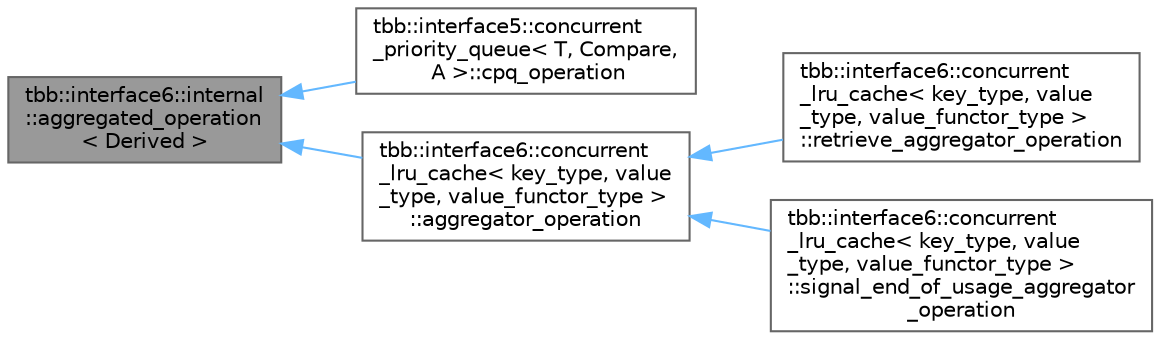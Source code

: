 digraph "tbb::interface6::internal::aggregated_operation&lt; Derived &gt;"
{
 // LATEX_PDF_SIZE
  bgcolor="transparent";
  edge [fontname=Helvetica,fontsize=10,labelfontname=Helvetica,labelfontsize=10];
  node [fontname=Helvetica,fontsize=10,shape=box,height=0.2,width=0.4];
  rankdir="LR";
  Node1 [id="Node000001",label="tbb::interface6::internal\l::aggregated_operation\l\< Derived \>",height=0.2,width=0.4,color="gray40", fillcolor="grey60", style="filled", fontcolor="black",tooltip="aggregated_operation base class"];
  Node1 -> Node2 [id="edge1_Node000001_Node000002",dir="back",color="steelblue1",style="solid",tooltip=" "];
  Node2 [id="Node000002",label="tbb::interface5::concurrent\l_priority_queue\< T, Compare,\l A \>::cpq_operation",height=0.2,width=0.4,color="gray40", fillcolor="white", style="filled",URL="$classtbb_1_1interface5_1_1concurrent__priority__queue_1_1cpq__operation.html",tooltip=" "];
  Node1 -> Node3 [id="edge2_Node000001_Node000003",dir="back",color="steelblue1",style="solid",tooltip=" "];
  Node3 [id="Node000003",label="tbb::interface6::concurrent\l_lru_cache\< key_type, value\l_type, value_functor_type \>\l::aggregator_operation",height=0.2,width=0.4,color="gray40", fillcolor="white", style="filled",URL="$structtbb_1_1interface6_1_1concurrent__lru__cache_1_1aggregator__operation.html",tooltip=" "];
  Node3 -> Node4 [id="edge3_Node000003_Node000004",dir="back",color="steelblue1",style="solid",tooltip=" "];
  Node4 [id="Node000004",label="tbb::interface6::concurrent\l_lru_cache\< key_type, value\l_type, value_functor_type \>\l::retrieve_aggregator_operation",height=0.2,width=0.4,color="gray40", fillcolor="white", style="filled",URL="$structtbb_1_1interface6_1_1concurrent__lru__cache_1_1retrieve__aggregator__operation.html",tooltip=" "];
  Node3 -> Node5 [id="edge4_Node000003_Node000005",dir="back",color="steelblue1",style="solid",tooltip=" "];
  Node5 [id="Node000005",label="tbb::interface6::concurrent\l_lru_cache\< key_type, value\l_type, value_functor_type \>\l::signal_end_of_usage_aggregator\l_operation",height=0.2,width=0.4,color="gray40", fillcolor="white", style="filled",URL="$structtbb_1_1interface6_1_1concurrent__lru__cache_1_1signal__end__of__usage__aggregator__operation.html",tooltip=" "];
}
